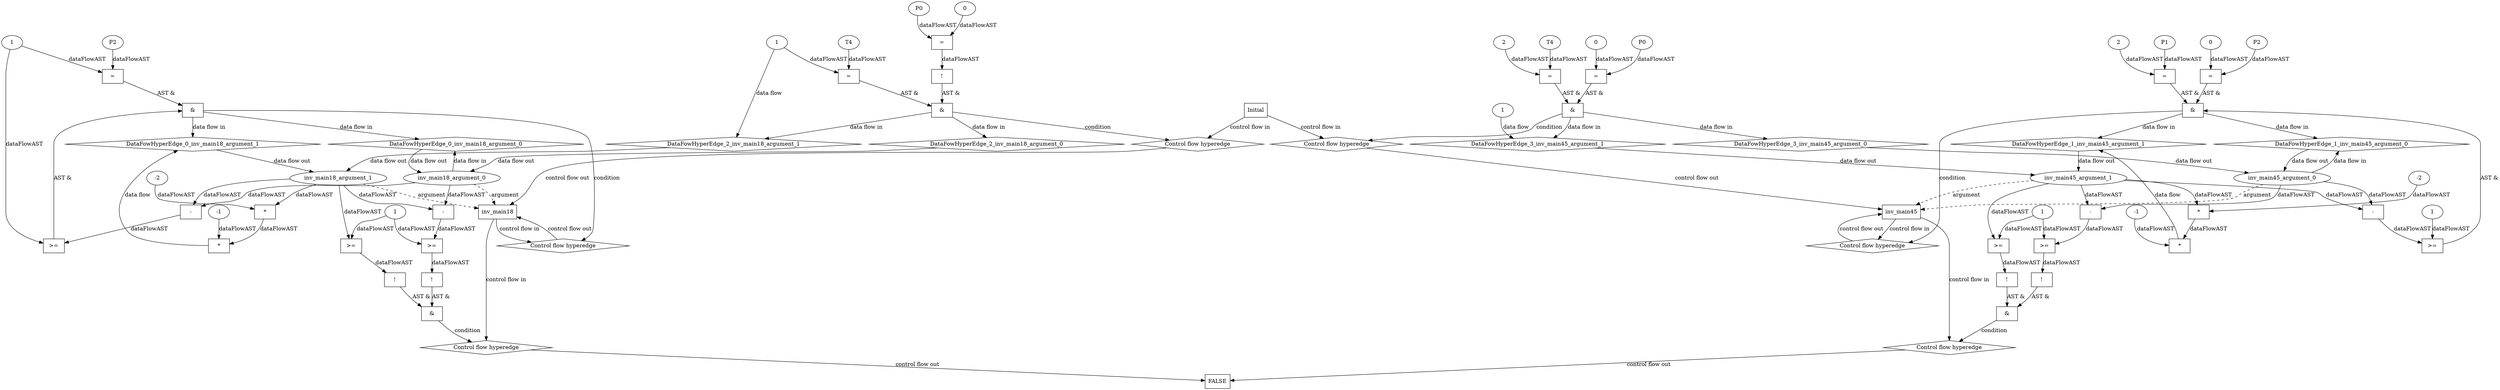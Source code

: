 digraph dag {
"inv_main18" [label="inv_main18" nodeName="inv_main18" class=cfn  shape="rect"];
"inv_main45" [label="inv_main45" nodeName="inv_main45" class=cfn  shape="rect"];
FALSE [label="FALSE" nodeName=FALSE class=cfn  shape="rect"];
Initial [label="Initial" nodeName=Initial class=cfn  shape="rect"];
ControlFowHyperEdge_0 [label="Control flow hyperedge" nodeName=ControlFowHyperEdge_0 class=controlFlowHyperEdge shape="diamond"];
"inv_main18" -> ControlFowHyperEdge_0 [label="control flow in"]
ControlFowHyperEdge_0 -> "inv_main18" [label="control flow out"]
ControlFowHyperEdge_1 [label="Control flow hyperedge" nodeName=ControlFowHyperEdge_1 class=controlFlowHyperEdge shape="diamond"];
"inv_main45" -> ControlFowHyperEdge_1 [label="control flow in"]
ControlFowHyperEdge_1 -> "inv_main45" [label="control flow out"]
ControlFowHyperEdge_2 [label="Control flow hyperedge" nodeName=ControlFowHyperEdge_2 class=controlFlowHyperEdge shape="diamond"];
"Initial" -> ControlFowHyperEdge_2 [label="control flow in"]
ControlFowHyperEdge_2 -> "inv_main18" [label="control flow out"]
ControlFowHyperEdge_3 [label="Control flow hyperedge" nodeName=ControlFowHyperEdge_3 class=controlFlowHyperEdge shape="diamond"];
"Initial" -> ControlFowHyperEdge_3 [label="control flow in"]
ControlFowHyperEdge_3 -> "inv_main45" [label="control flow out"]
ControlFowHyperEdge_4 [label="Control flow hyperedge" nodeName=ControlFowHyperEdge_4 class=controlFlowHyperEdge shape="diamond"];
"inv_main18" -> ControlFowHyperEdge_4 [label="control flow in"]
ControlFowHyperEdge_4 -> "FALSE" [label="control flow out"]
ControlFowHyperEdge_5 [label="Control flow hyperedge" nodeName=ControlFowHyperEdge_5 class=controlFlowHyperEdge shape="diamond"];
"inv_main45" -> ControlFowHyperEdge_5 [label="control flow in"]
ControlFowHyperEdge_5 -> "FALSE" [label="control flow out"]
"inv_main18_argument_0" [label="inv_main18_argument_0" nodeName=argument0 class=argument  head="inv_main18" shape="oval"];
"inv_main18_argument_0" -> "inv_main18"[label="argument" style="dashed"]
"inv_main18_argument_1" [label="inv_main18_argument_1" nodeName=argument1 class=argument  head="inv_main18" shape="oval"];
"inv_main18_argument_1" -> "inv_main18"[label="argument" style="dashed"]
"inv_main45_argument_0" [label="inv_main45_argument_0" nodeName=argument0 class=argument  head="inv_main45" shape="oval"];
"inv_main45_argument_0" -> "inv_main45"[label="argument" style="dashed"]
"inv_main45_argument_1" [label="inv_main45_argument_1" nodeName=argument1 class=argument  head="inv_main45" shape="oval"];
"inv_main45_argument_1" -> "inv_main45"[label="argument" style="dashed"]

"xxxinv_main18___inv_main18_0xxx_and" [label="&" nodeName="xxxinv_main18___inv_main18_0xxx_and" class=Operator shape="rect"];
"xxxinv_main18___inv_main18_0xxxguard_0_node_0" [label=">=" nodeName="xxxinv_main18___inv_main18_0xxxguard_0_node_0" class=Operator  shape="rect"];
"xxxinv_main18___inv_main18_0xxxguard_0_node_1" [label="-" nodeName="xxxinv_main18___inv_main18_0xxxguard_0_node_1" class= Operator shape="rect"];
"xxxinv_main18___inv_main18_0xxxguard_0_node_4" [label="1" nodeName="xxxinv_main18___inv_main18_0xxxguard_0_node_4" class=Literal ];
"xxxinv_main18___inv_main18_0xxxguard_0_node_1" -> "xxxinv_main18___inv_main18_0xxxguard_0_node_0"[label="dataFlowAST"]
"xxxinv_main18___inv_main18_0xxxguard_0_node_4" -> "xxxinv_main18___inv_main18_0xxxguard_0_node_0"[label="dataFlowAST"]
"inv_main18_argument_0" -> "xxxinv_main18___inv_main18_0xxxguard_0_node_1"[label="dataFlowAST"]
"inv_main18_argument_1" -> "xxxinv_main18___inv_main18_0xxxguard_0_node_1"[label="dataFlowAST"]

"xxxinv_main18___inv_main18_0xxxguard_0_node_0" -> "xxxinv_main18___inv_main18_0xxx_and" [label="AST &"];
"xxxinv_main18___inv_main18_0xxxguard1_node_0" [label="=" nodeName="xxxinv_main18___inv_main18_0xxxguard1_node_0" class=Operator  shape="rect"];
"xxxinv_main18___inv_main18_0xxxguard1_node_1" [label="P2" nodeName="xxxinv_main18___inv_main18_0xxxguard1_node_1" class=Constant ];
"xxxinv_main18___inv_main18_0xxxguard1_node_1" -> "xxxinv_main18___inv_main18_0xxxguard1_node_0"[label="dataFlowAST"]
"xxxinv_main18___inv_main18_0xxxguard_0_node_4" -> "xxxinv_main18___inv_main18_0xxxguard1_node_0"[label="dataFlowAST"]

"xxxinv_main18___inv_main18_0xxxguard1_node_0" -> "xxxinv_main18___inv_main18_0xxx_and" [label="AST &"];
"xxxinv_main18___inv_main18_0xxx_and" -> "ControlFowHyperEdge_0" [label="condition"];
"xxxinv_main18___inv_main18_0xxxdataFlow_0_node_0" [label="*" nodeName="xxxinv_main18___inv_main18_0xxxdataFlow_0_node_0" class=Operator  shape="rect"];
"xxxinv_main18___inv_main18_0xxxdataFlow_0_node_1" [label="-1" nodeName="xxxinv_main18___inv_main18_0xxxdataFlow_0_node_1" class=Coeff ];
"xxxinv_main18___inv_main18_0xxxdataFlow_0_node_2" [label="*" nodeName="xxxinv_main18___inv_main18_0xxxdataFlow_0_node_2" class=Operator  shape="rect"];
"xxxinv_main18___inv_main18_0xxxdataFlow_0_node_3" [label="-2" nodeName="xxxinv_main18___inv_main18_0xxxdataFlow_0_node_3" class=Coeff ];
"xxxinv_main18___inv_main18_0xxxdataFlow_0_node_1" -> "xxxinv_main18___inv_main18_0xxxdataFlow_0_node_0"[label="dataFlowAST"]
"xxxinv_main18___inv_main18_0xxxdataFlow_0_node_2" -> "xxxinv_main18___inv_main18_0xxxdataFlow_0_node_0"[label="dataFlowAST"]
"inv_main18_argument_1" -> "xxxinv_main18___inv_main18_0xxxdataFlow_0_node_2"[label="dataFlowAST"]
"xxxinv_main18___inv_main18_0xxxdataFlow_0_node_3" -> "xxxinv_main18___inv_main18_0xxxdataFlow_0_node_2"[label="dataFlowAST"]

"xxxinv_main18___inv_main18_0xxxdataFlow_0_node_0" -> "DataFowHyperEdge_0_inv_main18_argument_1" [label="data flow"];
"xxxinv_main45___inv_main45_1xxx_and" [label="&" nodeName="xxxinv_main45___inv_main45_1xxx_and" class=Operator shape="rect"];
"xxxinv_main45___inv_main45_1xxxguard_0_node_0" [label=">=" nodeName="xxxinv_main45___inv_main45_1xxxguard_0_node_0" class=Operator  shape="rect"];
"xxxinv_main45___inv_main45_1xxxguard_0_node_1" [label="-" nodeName="xxxinv_main45___inv_main45_1xxxguard_0_node_1" class= Operator shape="rect"];
"xxxinv_main45___inv_main45_1xxxguard_0_node_4" [label="1" nodeName="xxxinv_main45___inv_main45_1xxxguard_0_node_4" class=Literal ];
"xxxinv_main45___inv_main45_1xxxguard_0_node_1" -> "xxxinv_main45___inv_main45_1xxxguard_0_node_0"[label="dataFlowAST"]
"xxxinv_main45___inv_main45_1xxxguard_0_node_4" -> "xxxinv_main45___inv_main45_1xxxguard_0_node_0"[label="dataFlowAST"]
"inv_main45_argument_0" -> "xxxinv_main45___inv_main45_1xxxguard_0_node_1"[label="dataFlowAST"]
"inv_main45_argument_1" -> "xxxinv_main45___inv_main45_1xxxguard_0_node_1"[label="dataFlowAST"]

"xxxinv_main45___inv_main45_1xxxguard_0_node_0" -> "xxxinv_main45___inv_main45_1xxx_and" [label="AST &"];
"xxxinv_main45___inv_main45_1xxxguard1_node_0" [label="=" nodeName="xxxinv_main45___inv_main45_1xxxguard1_node_0" class=Operator  shape="rect"];
"xxxinv_main45___inv_main45_1xxxguard1_node_1" [label="P2" nodeName="xxxinv_main45___inv_main45_1xxxguard1_node_1" class=Constant ];
"xxxinv_main45___inv_main45_1xxxguard1_node_2" [label="0" nodeName="xxxinv_main45___inv_main45_1xxxguard1_node_2" class=Literal ];
"xxxinv_main45___inv_main45_1xxxguard1_node_1" -> "xxxinv_main45___inv_main45_1xxxguard1_node_0"[label="dataFlowAST"]
"xxxinv_main45___inv_main45_1xxxguard1_node_2" -> "xxxinv_main45___inv_main45_1xxxguard1_node_0"[label="dataFlowAST"]

"xxxinv_main45___inv_main45_1xxxguard1_node_0" -> "xxxinv_main45___inv_main45_1xxx_and" [label="AST &"];
"xxxinv_main45___inv_main45_1xxxguard2_node_0" [label="=" nodeName="xxxinv_main45___inv_main45_1xxxguard2_node_0" class=Operator  shape="rect"];
"xxxinv_main45___inv_main45_1xxxguard2_node_1" [label="P1" nodeName="xxxinv_main45___inv_main45_1xxxguard2_node_1" class=Constant ];
"xxxinv_main45___inv_main45_1xxxguard2_node_2" [label="2" nodeName="xxxinv_main45___inv_main45_1xxxguard2_node_2" class=Literal ];
"xxxinv_main45___inv_main45_1xxxguard2_node_1" -> "xxxinv_main45___inv_main45_1xxxguard2_node_0"[label="dataFlowAST"]
"xxxinv_main45___inv_main45_1xxxguard2_node_2" -> "xxxinv_main45___inv_main45_1xxxguard2_node_0"[label="dataFlowAST"]

"xxxinv_main45___inv_main45_1xxxguard2_node_0" -> "xxxinv_main45___inv_main45_1xxx_and" [label="AST &"];
"xxxinv_main45___inv_main45_1xxx_and" -> "ControlFowHyperEdge_1" [label="condition"];
"xxxinv_main45___inv_main45_1xxxdataFlow_0_node_0" [label="*" nodeName="xxxinv_main45___inv_main45_1xxxdataFlow_0_node_0" class=Operator  shape="rect"];
"xxxinv_main45___inv_main45_1xxxdataFlow_0_node_1" [label="-1" nodeName="xxxinv_main45___inv_main45_1xxxdataFlow_0_node_1" class=Coeff ];
"xxxinv_main45___inv_main45_1xxxdataFlow_0_node_2" [label="*" nodeName="xxxinv_main45___inv_main45_1xxxdataFlow_0_node_2" class=Operator  shape="rect"];
"xxxinv_main45___inv_main45_1xxxdataFlow_0_node_3" [label="-2" nodeName="xxxinv_main45___inv_main45_1xxxdataFlow_0_node_3" class=Coeff ];
"xxxinv_main45___inv_main45_1xxxdataFlow_0_node_1" -> "xxxinv_main45___inv_main45_1xxxdataFlow_0_node_0"[label="dataFlowAST"]
"xxxinv_main45___inv_main45_1xxxdataFlow_0_node_2" -> "xxxinv_main45___inv_main45_1xxxdataFlow_0_node_0"[label="dataFlowAST"]
"inv_main45_argument_1" -> "xxxinv_main45___inv_main45_1xxxdataFlow_0_node_2"[label="dataFlowAST"]
"xxxinv_main45___inv_main45_1xxxdataFlow_0_node_3" -> "xxxinv_main45___inv_main45_1xxxdataFlow_0_node_2"[label="dataFlowAST"]

"xxxinv_main45___inv_main45_1xxxdataFlow_0_node_0" -> "DataFowHyperEdge_1_inv_main45_argument_1" [label="data flow"];
"xxxinv_main18___Initial_2xxx_and" [label="&" nodeName="xxxinv_main18___Initial_2xxx_and" class=Operator shape="rect"];
"xxxinv_main18___Initial_2xxxguard_0_node_0" [label="!" nodeName="xxxinv_main18___Initial_2xxxguard_0_node_0" class=Operator shape="rect"];
"xxxinv_main18___Initial_2xxxguard_0_node_1" [label="=" nodeName="xxxinv_main18___Initial_2xxxguard_0_node_1" class=Operator  shape="rect"];
"xxxinv_main18___Initial_2xxxguard_0_node_2" [label="P0" nodeName="xxxinv_main18___Initial_2xxxguard_0_node_2" class=Constant ];
"xxxinv_main18___Initial_2xxxguard_0_node_3" [label="0" nodeName="xxxinv_main18___Initial_2xxxguard_0_node_3" class=Literal ];
"xxxinv_main18___Initial_2xxxguard_0_node_1" -> "xxxinv_main18___Initial_2xxxguard_0_node_0"[label="dataFlowAST"]
"xxxinv_main18___Initial_2xxxguard_0_node_2" -> "xxxinv_main18___Initial_2xxxguard_0_node_1"[label="dataFlowAST"]
"xxxinv_main18___Initial_2xxxguard_0_node_3" -> "xxxinv_main18___Initial_2xxxguard_0_node_1"[label="dataFlowAST"]

"xxxinv_main18___Initial_2xxxguard_0_node_0" -> "xxxinv_main18___Initial_2xxx_and" [label="AST &"];
"xxxinv_main18___Initial_2xxxguard1_node_0" [label="=" nodeName="xxxinv_main18___Initial_2xxxguard1_node_0" class=Operator  shape="rect"];
"xxxinv_main18___Initial_2xxxguard1_node_1" [label="T4" nodeName="xxxinv_main18___Initial_2xxxguard1_node_1" class=Constant ];
"xxxinv_main18___Initial_2xxxguard1_node_1" -> "xxxinv_main18___Initial_2xxxguard1_node_0"[label="dataFlowAST"]
"xxxinv_main18___Initial_2xxxdataFlow_0_node_0" -> "xxxinv_main18___Initial_2xxxguard1_node_0"[label="dataFlowAST"]

"xxxinv_main18___Initial_2xxxguard1_node_0" -> "xxxinv_main18___Initial_2xxx_and" [label="AST &"];
"xxxinv_main18___Initial_2xxx_and" -> "ControlFowHyperEdge_2" [label="condition"];
"xxxinv_main18___Initial_2xxxdataFlow_0_node_0" [label="1" nodeName="xxxinv_main18___Initial_2xxxdataFlow_0_node_0" class=Literal ];

"xxxinv_main18___Initial_2xxxdataFlow_0_node_0" -> "DataFowHyperEdge_2_inv_main18_argument_1" [label="data flow"];
"xxxinv_main45___Initial_3xxx_and" [label="&" nodeName="xxxinv_main45___Initial_3xxx_and" class=Operator shape="rect"];
"xxxinv_main45___Initial_3xxxguard_0_node_0" [label="=" nodeName="xxxinv_main45___Initial_3xxxguard_0_node_0" class=Operator  shape="rect"];
"xxxinv_main45___Initial_3xxxguard_0_node_1" [label="P0" nodeName="xxxinv_main45___Initial_3xxxguard_0_node_1" class=Constant ];
"xxxinv_main45___Initial_3xxxguard_0_node_2" [label="0" nodeName="xxxinv_main45___Initial_3xxxguard_0_node_2" class=Literal ];
"xxxinv_main45___Initial_3xxxguard_0_node_1" -> "xxxinv_main45___Initial_3xxxguard_0_node_0"[label="dataFlowAST"]
"xxxinv_main45___Initial_3xxxguard_0_node_2" -> "xxxinv_main45___Initial_3xxxguard_0_node_0"[label="dataFlowAST"]

"xxxinv_main45___Initial_3xxxguard_0_node_0" -> "xxxinv_main45___Initial_3xxx_and" [label="AST &"];
"xxxinv_main45___Initial_3xxxguard1_node_0" [label="=" nodeName="xxxinv_main45___Initial_3xxxguard1_node_0" class=Operator  shape="rect"];
"xxxinv_main45___Initial_3xxxguard1_node_1" [label="T4" nodeName="xxxinv_main45___Initial_3xxxguard1_node_1" class=Constant ];
"xxxinv_main45___Initial_3xxxguard1_node_2" [label="2" nodeName="xxxinv_main45___Initial_3xxxguard1_node_2" class=Literal ];
"xxxinv_main45___Initial_3xxxguard1_node_1" -> "xxxinv_main45___Initial_3xxxguard1_node_0"[label="dataFlowAST"]
"xxxinv_main45___Initial_3xxxguard1_node_2" -> "xxxinv_main45___Initial_3xxxguard1_node_0"[label="dataFlowAST"]

"xxxinv_main45___Initial_3xxxguard1_node_0" -> "xxxinv_main45___Initial_3xxx_and" [label="AST &"];
"xxxinv_main45___Initial_3xxx_and" -> "ControlFowHyperEdge_3" [label="condition"];
"xxxinv_main45___Initial_3xxxdataFlow_0_node_0" [label="1" nodeName="xxxinv_main45___Initial_3xxxdataFlow_0_node_0" class=Literal ];

"xxxinv_main45___Initial_3xxxdataFlow_0_node_0" -> "DataFowHyperEdge_3_inv_main45_argument_1" [label="data flow"];
"xxxFALSE___inv_main18_4xxx_and" [label="&" nodeName="xxxFALSE___inv_main18_4xxx_and" class=Operator shape="rect"];
"xxxFALSE___inv_main18_4xxxguard_0_node_0" [label="!" nodeName="xxxFALSE___inv_main18_4xxxguard_0_node_0" class=Operator shape="rect"];
"xxxFALSE___inv_main18_4xxxguard_0_node_1" [label=">=" nodeName="xxxFALSE___inv_main18_4xxxguard_0_node_1" class=Operator  shape="rect"];
"xxxFALSE___inv_main18_4xxxguard_0_node_3" [label="1" nodeName="xxxFALSE___inv_main18_4xxxguard_0_node_3" class=Literal ];
"xxxFALSE___inv_main18_4xxxguard_0_node_1" -> "xxxFALSE___inv_main18_4xxxguard_0_node_0"[label="dataFlowAST"]
"inv_main18_argument_1" -> "xxxFALSE___inv_main18_4xxxguard_0_node_1"[label="dataFlowAST"]
"xxxFALSE___inv_main18_4xxxguard_0_node_3" -> "xxxFALSE___inv_main18_4xxxguard_0_node_1"[label="dataFlowAST"]

"xxxFALSE___inv_main18_4xxxguard_0_node_0" -> "xxxFALSE___inv_main18_4xxx_and" [label="AST &"];
"xxxFALSE___inv_main18_4xxxguard1_node_0" [label="!" nodeName="xxxFALSE___inv_main18_4xxxguard1_node_0" class=Operator shape="rect"];
"xxxFALSE___inv_main18_4xxxguard1_node_1" [label=">=" nodeName="xxxFALSE___inv_main18_4xxxguard1_node_1" class=Operator  shape="rect"];
"xxxFALSE___inv_main18_4xxxguard1_node_2" [label="-" nodeName="xxxFALSE___inv_main18_4xxxguard1_node_2" class= Operator shape="rect"];
"xxxFALSE___inv_main18_4xxxguard1_node_1" -> "xxxFALSE___inv_main18_4xxxguard1_node_0"[label="dataFlowAST"]
"xxxFALSE___inv_main18_4xxxguard1_node_2" -> "xxxFALSE___inv_main18_4xxxguard1_node_1"[label="dataFlowAST"]
"xxxFALSE___inv_main18_4xxxguard_0_node_3" -> "xxxFALSE___inv_main18_4xxxguard1_node_1"[label="dataFlowAST"]
"inv_main18_argument_0" -> "xxxFALSE___inv_main18_4xxxguard1_node_2"[label="dataFlowAST"]
"inv_main18_argument_1" -> "xxxFALSE___inv_main18_4xxxguard1_node_2"[label="dataFlowAST"]

"xxxFALSE___inv_main18_4xxxguard1_node_0" -> "xxxFALSE___inv_main18_4xxx_and" [label="AST &"];
"xxxFALSE___inv_main18_4xxx_and" -> "ControlFowHyperEdge_4" [label="condition"];
"xxxFALSE___inv_main45_5xxx_and" [label="&" nodeName="xxxFALSE___inv_main45_5xxx_and" class=Operator shape="rect"];
"xxxFALSE___inv_main45_5xxxguard_0_node_0" [label="!" nodeName="xxxFALSE___inv_main45_5xxxguard_0_node_0" class=Operator shape="rect"];
"xxxFALSE___inv_main45_5xxxguard_0_node_1" [label=">=" nodeName="xxxFALSE___inv_main45_5xxxguard_0_node_1" class=Operator  shape="rect"];
"xxxFALSE___inv_main45_5xxxguard_0_node_3" [label="1" nodeName="xxxFALSE___inv_main45_5xxxguard_0_node_3" class=Literal ];
"xxxFALSE___inv_main45_5xxxguard_0_node_1" -> "xxxFALSE___inv_main45_5xxxguard_0_node_0"[label="dataFlowAST"]
"inv_main45_argument_1" -> "xxxFALSE___inv_main45_5xxxguard_0_node_1"[label="dataFlowAST"]
"xxxFALSE___inv_main45_5xxxguard_0_node_3" -> "xxxFALSE___inv_main45_5xxxguard_0_node_1"[label="dataFlowAST"]

"xxxFALSE___inv_main45_5xxxguard_0_node_0" -> "xxxFALSE___inv_main45_5xxx_and" [label="AST &"];
"xxxFALSE___inv_main45_5xxxguard1_node_0" [label="!" nodeName="xxxFALSE___inv_main45_5xxxguard1_node_0" class=Operator shape="rect"];
"xxxFALSE___inv_main45_5xxxguard1_node_1" [label=">=" nodeName="xxxFALSE___inv_main45_5xxxguard1_node_1" class=Operator  shape="rect"];
"xxxFALSE___inv_main45_5xxxguard1_node_2" [label="-" nodeName="xxxFALSE___inv_main45_5xxxguard1_node_2" class= Operator shape="rect"];
"xxxFALSE___inv_main45_5xxxguard1_node_1" -> "xxxFALSE___inv_main45_5xxxguard1_node_0"[label="dataFlowAST"]
"xxxFALSE___inv_main45_5xxxguard1_node_2" -> "xxxFALSE___inv_main45_5xxxguard1_node_1"[label="dataFlowAST"]
"xxxFALSE___inv_main45_5xxxguard_0_node_3" -> "xxxFALSE___inv_main45_5xxxguard1_node_1"[label="dataFlowAST"]
"inv_main45_argument_0" -> "xxxFALSE___inv_main45_5xxxguard1_node_2"[label="dataFlowAST"]
"inv_main45_argument_1" -> "xxxFALSE___inv_main45_5xxxguard1_node_2"[label="dataFlowAST"]

"xxxFALSE___inv_main45_5xxxguard1_node_0" -> "xxxFALSE___inv_main45_5xxx_and" [label="AST &"];
"xxxFALSE___inv_main45_5xxx_and" -> "ControlFowHyperEdge_5" [label="condition"];
"DataFowHyperEdge_0_inv_main18_argument_0" [label="DataFowHyperEdge_0_inv_main18_argument_0" nodeName="DataFowHyperEdge_0_inv_main18_argument_0" class=DataFlowHyperedge shape="diamond"];
"DataFowHyperEdge_0_inv_main18_argument_0" -> "inv_main18_argument_0"[label="data flow out"]
"xxxinv_main18___inv_main18_0xxx_and" -> "DataFowHyperEdge_0_inv_main18_argument_0"[label="data flow in"]
"DataFowHyperEdge_0_inv_main18_argument_1" [label="DataFowHyperEdge_0_inv_main18_argument_1" nodeName="DataFowHyperEdge_0_inv_main18_argument_1" class=DataFlowHyperedge shape="diamond"];
"DataFowHyperEdge_0_inv_main18_argument_1" -> "inv_main18_argument_1"[label="data flow out"]
"xxxinv_main18___inv_main18_0xxx_and" -> "DataFowHyperEdge_0_inv_main18_argument_1"[label="data flow in"]
"DataFowHyperEdge_1_inv_main45_argument_0" [label="DataFowHyperEdge_1_inv_main45_argument_0" nodeName="DataFowHyperEdge_1_inv_main45_argument_0" class=DataFlowHyperedge shape="diamond"];
"DataFowHyperEdge_1_inv_main45_argument_0" -> "inv_main45_argument_0"[label="data flow out"]
"xxxinv_main45___inv_main45_1xxx_and" -> "DataFowHyperEdge_1_inv_main45_argument_0"[label="data flow in"]
"DataFowHyperEdge_1_inv_main45_argument_1" [label="DataFowHyperEdge_1_inv_main45_argument_1" nodeName="DataFowHyperEdge_1_inv_main45_argument_1" class=DataFlowHyperedge shape="diamond"];
"DataFowHyperEdge_1_inv_main45_argument_1" -> "inv_main45_argument_1"[label="data flow out"]
"xxxinv_main45___inv_main45_1xxx_and" -> "DataFowHyperEdge_1_inv_main45_argument_1"[label="data flow in"]
"DataFowHyperEdge_2_inv_main18_argument_0" [label="DataFowHyperEdge_2_inv_main18_argument_0" nodeName="DataFowHyperEdge_2_inv_main18_argument_0" class=DataFlowHyperedge shape="diamond"];
"DataFowHyperEdge_2_inv_main18_argument_0" -> "inv_main18_argument_0"[label="data flow out"]
"xxxinv_main18___Initial_2xxx_and" -> "DataFowHyperEdge_2_inv_main18_argument_0"[label="data flow in"]
"DataFowHyperEdge_2_inv_main18_argument_1" [label="DataFowHyperEdge_2_inv_main18_argument_1" nodeName="DataFowHyperEdge_2_inv_main18_argument_1" class=DataFlowHyperedge shape="diamond"];
"DataFowHyperEdge_2_inv_main18_argument_1" -> "inv_main18_argument_1"[label="data flow out"]
"xxxinv_main18___Initial_2xxx_and" -> "DataFowHyperEdge_2_inv_main18_argument_1"[label="data flow in"]
"DataFowHyperEdge_3_inv_main45_argument_0" [label="DataFowHyperEdge_3_inv_main45_argument_0" nodeName="DataFowHyperEdge_3_inv_main45_argument_0" class=DataFlowHyperedge shape="diamond"];
"DataFowHyperEdge_3_inv_main45_argument_0" -> "inv_main45_argument_0"[label="data flow out"]
"xxxinv_main45___Initial_3xxx_and" -> "DataFowHyperEdge_3_inv_main45_argument_0"[label="data flow in"]
"DataFowHyperEdge_3_inv_main45_argument_1" [label="DataFowHyperEdge_3_inv_main45_argument_1" nodeName="DataFowHyperEdge_3_inv_main45_argument_1" class=DataFlowHyperedge shape="diamond"];
"DataFowHyperEdge_3_inv_main45_argument_1" -> "inv_main45_argument_1"[label="data flow out"]
"xxxinv_main45___Initial_3xxx_and" -> "DataFowHyperEdge_3_inv_main45_argument_1"[label="data flow in"]
"inv_main18_argument_0" -> "DataFowHyperEdge_0_inv_main18_argument_0"[label="data flow in"]
"inv_main45_argument_0" -> "DataFowHyperEdge_1_inv_main45_argument_0"[label="data flow in"]




}
